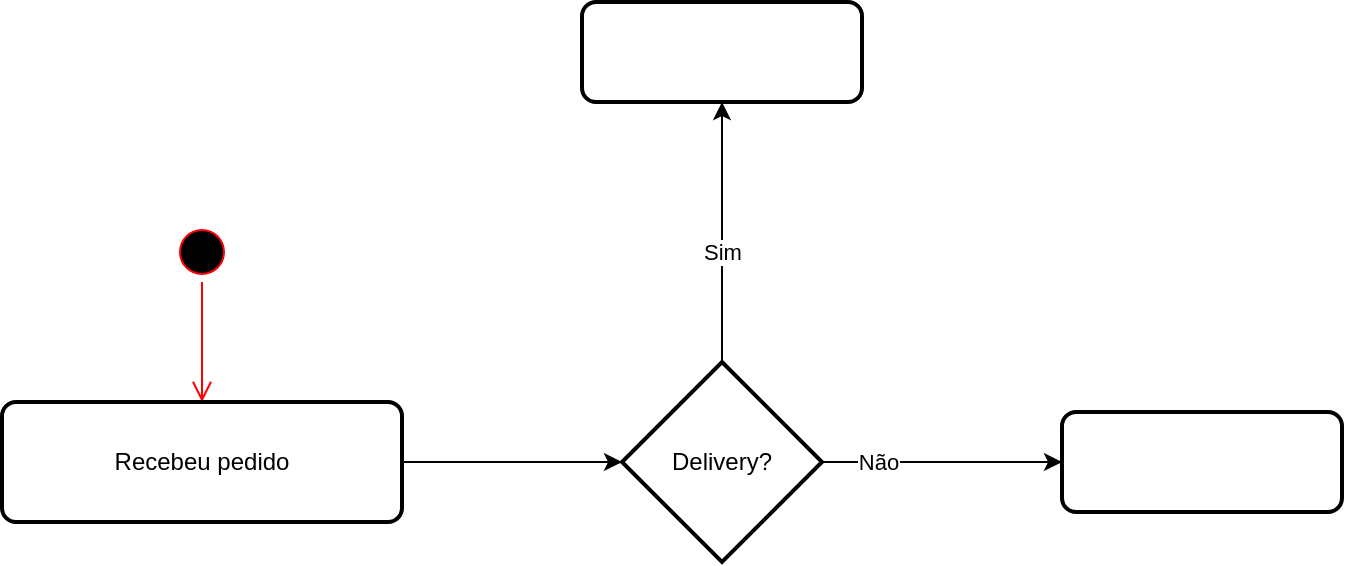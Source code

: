 <mxfile version="24.7.6">
  <diagram name="Página-1" id="Yl4LRWkcJvwt98PLApul">
    <mxGraphModel dx="1120" dy="460" grid="1" gridSize="10" guides="1" tooltips="1" connect="1" arrows="1" fold="1" page="1" pageScale="1" pageWidth="1169" pageHeight="827" math="0" shadow="0">
      <root>
        <mxCell id="0" />
        <mxCell id="1" parent="0" />
        <mxCell id="XZWA0wft-SG5cSkOsZ-T-3" value="" style="ellipse;html=1;shape=startState;fillColor=#000000;strokeColor=#ff0000;" vertex="1" parent="1">
          <mxGeometry x="105" y="150" width="30" height="30" as="geometry" />
        </mxCell>
        <mxCell id="XZWA0wft-SG5cSkOsZ-T-4" value="" style="edgeStyle=orthogonalEdgeStyle;html=1;verticalAlign=bottom;endArrow=open;endSize=8;strokeColor=#ff0000;rounded=0;" edge="1" source="XZWA0wft-SG5cSkOsZ-T-3" parent="1">
          <mxGeometry relative="1" as="geometry">
            <mxPoint x="120" y="240" as="targetPoint" />
          </mxGeometry>
        </mxCell>
        <mxCell id="XZWA0wft-SG5cSkOsZ-T-10" style="edgeStyle=orthogonalEdgeStyle;rounded=0;orthogonalLoop=1;jettySize=auto;html=1;exitX=1;exitY=0.5;exitDx=0;exitDy=0;entryX=0;entryY=0.5;entryDx=0;entryDy=0;" edge="1" parent="1" source="XZWA0wft-SG5cSkOsZ-T-6">
          <mxGeometry relative="1" as="geometry">
            <mxPoint x="330" y="270" as="targetPoint" />
          </mxGeometry>
        </mxCell>
        <mxCell id="XZWA0wft-SG5cSkOsZ-T-6" value="Recebeu pedido" style="rounded=1;whiteSpace=wrap;html=1;absoluteArcSize=1;arcSize=14;strokeWidth=2;" vertex="1" parent="1">
          <mxGeometry x="20" y="240" width="200" height="60" as="geometry" />
        </mxCell>
        <mxCell id="XZWA0wft-SG5cSkOsZ-T-13" style="edgeStyle=orthogonalEdgeStyle;rounded=0;orthogonalLoop=1;jettySize=auto;html=1;exitX=0.5;exitY=0;exitDx=0;exitDy=0;exitPerimeter=0;entryX=0.5;entryY=1;entryDx=0;entryDy=0;" edge="1" parent="1" source="XZWA0wft-SG5cSkOsZ-T-11" target="XZWA0wft-SG5cSkOsZ-T-12">
          <mxGeometry relative="1" as="geometry" />
        </mxCell>
        <mxCell id="XZWA0wft-SG5cSkOsZ-T-14" value="Sim" style="edgeLabel;html=1;align=center;verticalAlign=middle;resizable=0;points=[];" vertex="1" connectable="0" parent="XZWA0wft-SG5cSkOsZ-T-13">
          <mxGeometry x="-0.169" y="-3" relative="1" as="geometry">
            <mxPoint x="-3" y="-1" as="offset" />
          </mxGeometry>
        </mxCell>
        <mxCell id="XZWA0wft-SG5cSkOsZ-T-16" style="edgeStyle=orthogonalEdgeStyle;rounded=0;orthogonalLoop=1;jettySize=auto;html=1;exitX=1;exitY=0.5;exitDx=0;exitDy=0;exitPerimeter=0;entryX=0;entryY=0.5;entryDx=0;entryDy=0;" edge="1" parent="1" source="XZWA0wft-SG5cSkOsZ-T-11" target="XZWA0wft-SG5cSkOsZ-T-15">
          <mxGeometry relative="1" as="geometry" />
        </mxCell>
        <mxCell id="XZWA0wft-SG5cSkOsZ-T-17" value="Não" style="edgeLabel;html=1;align=center;verticalAlign=middle;resizable=0;points=[];" vertex="1" connectable="0" parent="XZWA0wft-SG5cSkOsZ-T-16">
          <mxGeometry x="-0.533" relative="1" as="geometry">
            <mxPoint as="offset" />
          </mxGeometry>
        </mxCell>
        <mxCell id="XZWA0wft-SG5cSkOsZ-T-11" value="Delivery?" style="strokeWidth=2;html=1;shape=mxgraph.flowchart.decision;whiteSpace=wrap;" vertex="1" parent="1">
          <mxGeometry x="330" y="220" width="100" height="100" as="geometry" />
        </mxCell>
        <mxCell id="XZWA0wft-SG5cSkOsZ-T-12" value="" style="rounded=1;whiteSpace=wrap;html=1;absoluteArcSize=1;arcSize=14;strokeWidth=2;" vertex="1" parent="1">
          <mxGeometry x="310" y="40" width="140" height="50" as="geometry" />
        </mxCell>
        <mxCell id="XZWA0wft-SG5cSkOsZ-T-15" value="" style="rounded=1;whiteSpace=wrap;html=1;absoluteArcSize=1;arcSize=14;strokeWidth=2;" vertex="1" parent="1">
          <mxGeometry x="550" y="245" width="140" height="50" as="geometry" />
        </mxCell>
      </root>
    </mxGraphModel>
  </diagram>
</mxfile>
